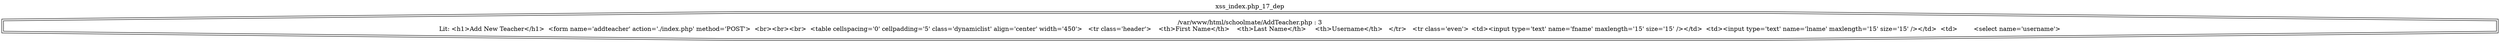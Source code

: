 digraph cfg {
  label="xss_index.php_17_dep";
  labelloc=t;
  n1 [shape=doubleoctagon, label="/var/www/html/schoolmate/AddTeacher.php : 3\nLit: <h1>Add New Teacher</h1>  <form name='addteacher' action='./index.php' method='POST'>  <br><br><br>  <table cellspacing='0' cellpadding='5' class='dynamiclist' align='center' width='450'>   <tr class='header'>	<th>First Name</th>	<th>Last Name</th>	<th>Username</th>   </tr>   <tr class='even'>	<td><input type='text' name='fname' maxlength='15' size='15' /></td>	<td><input type='text' name='lname' maxlength='15' size='15' /></td>	<td>	 <select name='username'>\n"];
}
